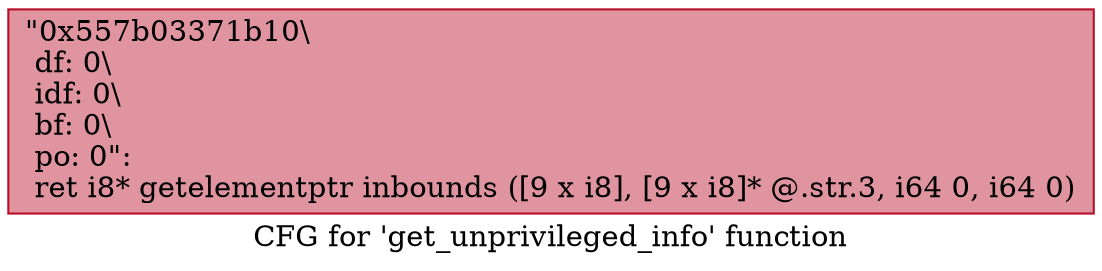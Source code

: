 digraph "CFG for 'get_unprivileged_info' function" {
	label="CFG for 'get_unprivileged_info' function";

	Node0x557b03371b10 [shape=record,color="#b70d28ff", style=filled, fillcolor="#b70d2870",label="{\"0x557b03371b10\\\l df: 0\\\l idf: 0\\\l bf: 0\\\l po: 0\":\l  ret i8* getelementptr inbounds ([9 x i8], [9 x i8]* @.str.3, i64 0, i64 0)\l}"];
}
